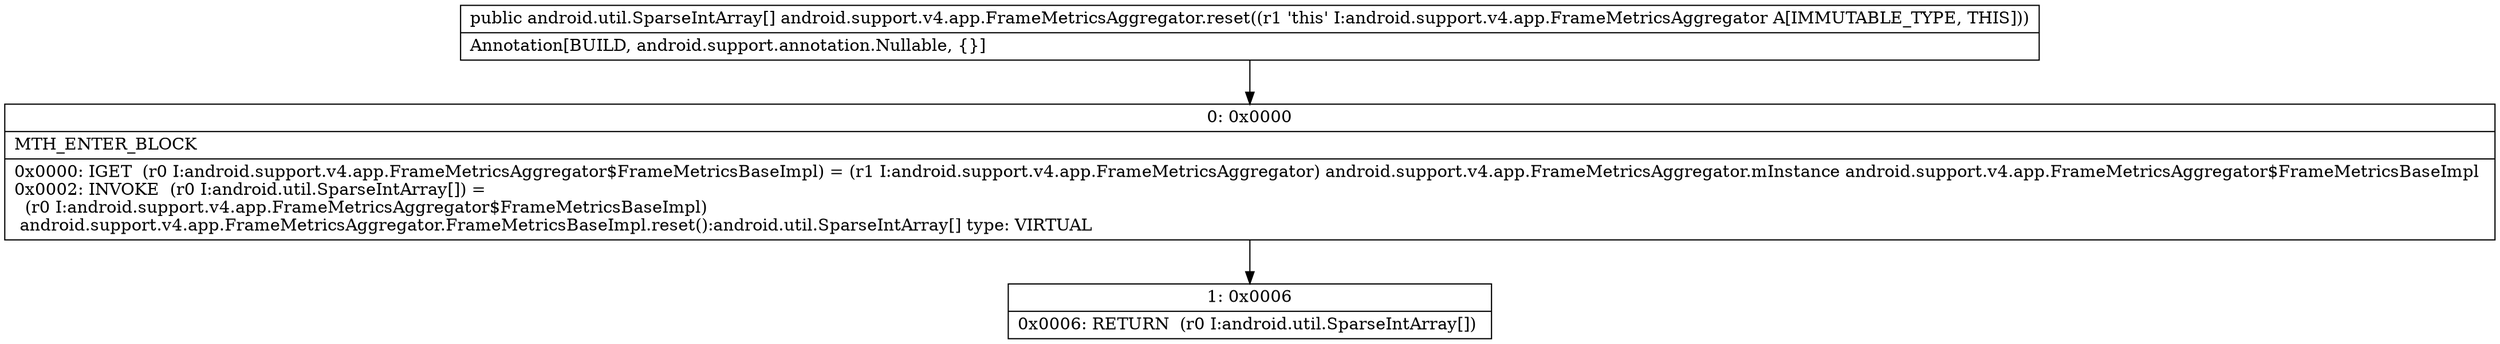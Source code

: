 digraph "CFG forandroid.support.v4.app.FrameMetricsAggregator.reset()[Landroid\/util\/SparseIntArray;" {
Node_0 [shape=record,label="{0\:\ 0x0000|MTH_ENTER_BLOCK\l|0x0000: IGET  (r0 I:android.support.v4.app.FrameMetricsAggregator$FrameMetricsBaseImpl) = (r1 I:android.support.v4.app.FrameMetricsAggregator) android.support.v4.app.FrameMetricsAggregator.mInstance android.support.v4.app.FrameMetricsAggregator$FrameMetricsBaseImpl \l0x0002: INVOKE  (r0 I:android.util.SparseIntArray[]) = \l  (r0 I:android.support.v4.app.FrameMetricsAggregator$FrameMetricsBaseImpl)\l android.support.v4.app.FrameMetricsAggregator.FrameMetricsBaseImpl.reset():android.util.SparseIntArray[] type: VIRTUAL \l}"];
Node_1 [shape=record,label="{1\:\ 0x0006|0x0006: RETURN  (r0 I:android.util.SparseIntArray[]) \l}"];
MethodNode[shape=record,label="{public android.util.SparseIntArray[] android.support.v4.app.FrameMetricsAggregator.reset((r1 'this' I:android.support.v4.app.FrameMetricsAggregator A[IMMUTABLE_TYPE, THIS]))  | Annotation[BUILD, android.support.annotation.Nullable, \{\}]\l}"];
MethodNode -> Node_0;
Node_0 -> Node_1;
}

